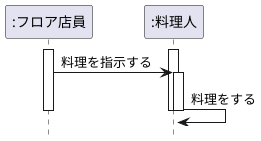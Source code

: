 @startuml 演習
hide footbox
participant ":フロア店員" as clark
participant ":料理人" as cooker
activate cooker
activate clark
clark -> cooker: 料理を指示する
activate cooker
cooker -> cooker: 料理をする
deactivate cooker
deactivate clark
deactivate cooker
@enduml